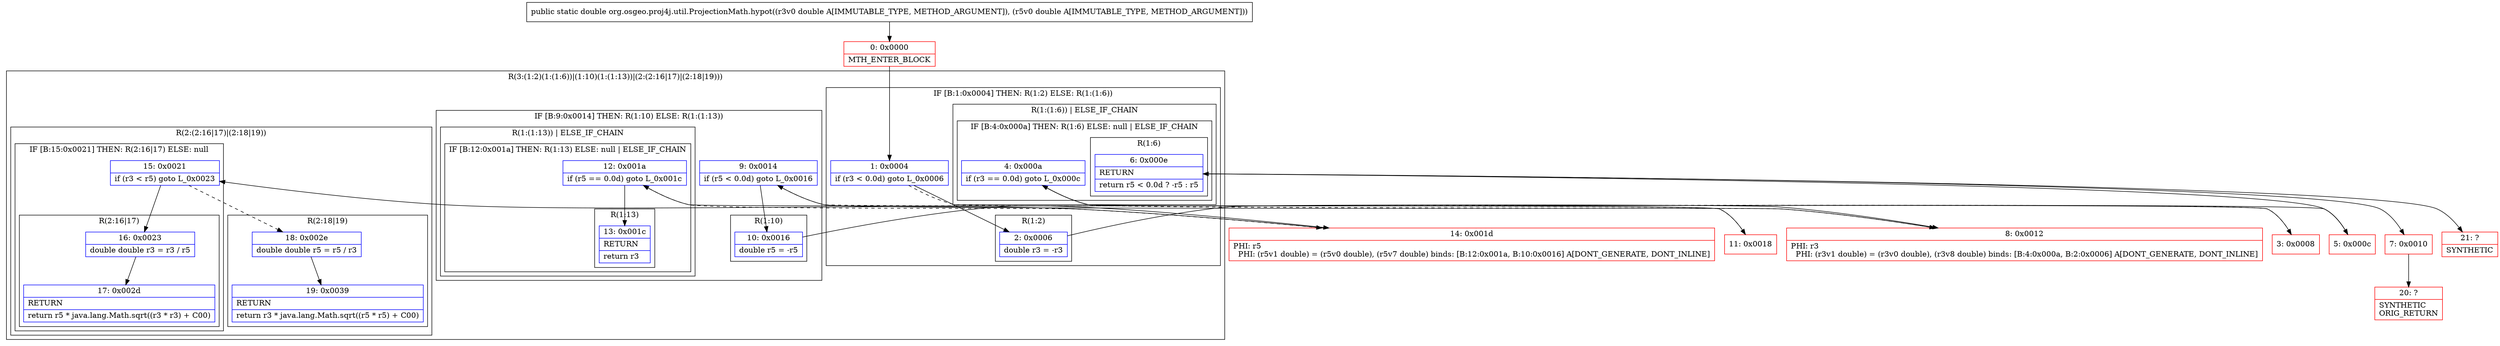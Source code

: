 digraph "CFG fororg.osgeo.proj4j.util.ProjectionMath.hypot(DD)D" {
subgraph cluster_Region_1913053764 {
label = "R(3:(1:2)(1:(1:6))|(1:10)(1:(1:13))|(2:(2:16|17)|(2:18|19)))";
node [shape=record,color=blue];
subgraph cluster_IfRegion_572007047 {
label = "IF [B:1:0x0004] THEN: R(1:2) ELSE: R(1:(1:6))";
node [shape=record,color=blue];
Node_1 [shape=record,label="{1\:\ 0x0004|if (r3 \< 0.0d) goto L_0x0006\l}"];
subgraph cluster_Region_1246416842 {
label = "R(1:2)";
node [shape=record,color=blue];
Node_2 [shape=record,label="{2\:\ 0x0006|double r3 = \-r3\l}"];
}
subgraph cluster_Region_697162854 {
label = "R(1:(1:6)) | ELSE_IF_CHAIN\l";
node [shape=record,color=blue];
subgraph cluster_IfRegion_1826361297 {
label = "IF [B:4:0x000a] THEN: R(1:6) ELSE: null | ELSE_IF_CHAIN\l";
node [shape=record,color=blue];
Node_4 [shape=record,label="{4\:\ 0x000a|if (r3 == 0.0d) goto L_0x000c\l}"];
subgraph cluster_Region_255005911 {
label = "R(1:6)";
node [shape=record,color=blue];
Node_6 [shape=record,label="{6\:\ 0x000e|RETURN\l|return r5 \< 0.0d ? \-r5 : r5\l}"];
}
}
}
}
subgraph cluster_IfRegion_328969828 {
label = "IF [B:9:0x0014] THEN: R(1:10) ELSE: R(1:(1:13))";
node [shape=record,color=blue];
Node_9 [shape=record,label="{9\:\ 0x0014|if (r5 \< 0.0d) goto L_0x0016\l}"];
subgraph cluster_Region_1420963485 {
label = "R(1:10)";
node [shape=record,color=blue];
Node_10 [shape=record,label="{10\:\ 0x0016|double r5 = \-r5\l}"];
}
subgraph cluster_Region_1486618973 {
label = "R(1:(1:13)) | ELSE_IF_CHAIN\l";
node [shape=record,color=blue];
subgraph cluster_IfRegion_1327375157 {
label = "IF [B:12:0x001a] THEN: R(1:13) ELSE: null | ELSE_IF_CHAIN\l";
node [shape=record,color=blue];
Node_12 [shape=record,label="{12\:\ 0x001a|if (r5 == 0.0d) goto L_0x001c\l}"];
subgraph cluster_Region_20470844 {
label = "R(1:13)";
node [shape=record,color=blue];
Node_13 [shape=record,label="{13\:\ 0x001c|RETURN\l|return r3\l}"];
}
}
}
}
subgraph cluster_Region_1144740928 {
label = "R(2:(2:16|17)|(2:18|19))";
node [shape=record,color=blue];
subgraph cluster_IfRegion_2090154867 {
label = "IF [B:15:0x0021] THEN: R(2:16|17) ELSE: null";
node [shape=record,color=blue];
Node_15 [shape=record,label="{15\:\ 0x0021|if (r3 \< r5) goto L_0x0023\l}"];
subgraph cluster_Region_386750684 {
label = "R(2:16|17)";
node [shape=record,color=blue];
Node_16 [shape=record,label="{16\:\ 0x0023|double double r3 = r3 \/ r5\l}"];
Node_17 [shape=record,label="{17\:\ 0x002d|RETURN\l|return r5 * java.lang.Math.sqrt((r3 * r3) + C00)\l}"];
}
}
subgraph cluster_Region_420291673 {
label = "R(2:18|19)";
node [shape=record,color=blue];
Node_18 [shape=record,label="{18\:\ 0x002e|double double r5 = r5 \/ r3\l}"];
Node_19 [shape=record,label="{19\:\ 0x0039|RETURN\l|return r3 * java.lang.Math.sqrt((r5 * r5) + C00)\l}"];
}
}
}
Node_0 [shape=record,color=red,label="{0\:\ 0x0000|MTH_ENTER_BLOCK\l}"];
Node_3 [shape=record,color=red,label="{3\:\ 0x0008}"];
Node_5 [shape=record,color=red,label="{5\:\ 0x000c}"];
Node_7 [shape=record,color=red,label="{7\:\ 0x0010}"];
Node_8 [shape=record,color=red,label="{8\:\ 0x0012|PHI: r3 \l  PHI: (r3v1 double) = (r3v0 double), (r3v8 double) binds: [B:4:0x000a, B:2:0x0006] A[DONT_GENERATE, DONT_INLINE]\l}"];
Node_11 [shape=record,color=red,label="{11\:\ 0x0018}"];
Node_14 [shape=record,color=red,label="{14\:\ 0x001d|PHI: r5 \l  PHI: (r5v1 double) = (r5v0 double), (r5v7 double) binds: [B:12:0x001a, B:10:0x0016] A[DONT_GENERATE, DONT_INLINE]\l}"];
Node_20 [shape=record,color=red,label="{20\:\ ?|SYNTHETIC\lORIG_RETURN\l}"];
Node_21 [shape=record,color=red,label="{21\:\ ?|SYNTHETIC\l}"];
MethodNode[shape=record,label="{public static double org.osgeo.proj4j.util.ProjectionMath.hypot((r3v0 double A[IMMUTABLE_TYPE, METHOD_ARGUMENT]), (r5v0 double A[IMMUTABLE_TYPE, METHOD_ARGUMENT])) }"];
MethodNode -> Node_0;
Node_1 -> Node_2;
Node_1 -> Node_3[style=dashed];
Node_2 -> Node_8;
Node_4 -> Node_5;
Node_4 -> Node_8[style=dashed];
Node_6 -> Node_7;
Node_6 -> Node_21;
Node_9 -> Node_10;
Node_9 -> Node_11[style=dashed];
Node_10 -> Node_14;
Node_12 -> Node_13;
Node_12 -> Node_14[style=dashed];
Node_15 -> Node_16;
Node_15 -> Node_18[style=dashed];
Node_16 -> Node_17;
Node_18 -> Node_19;
Node_0 -> Node_1;
Node_3 -> Node_4;
Node_5 -> Node_6;
Node_7 -> Node_20;
Node_8 -> Node_9;
Node_11 -> Node_12;
Node_14 -> Node_15;
}

